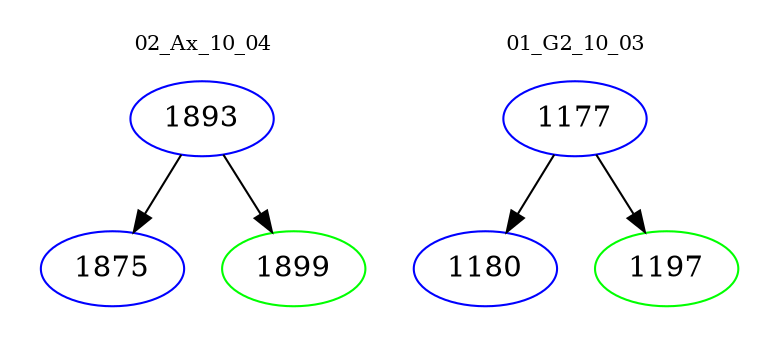 digraph{
subgraph cluster_0 {
color = white
label = "02_Ax_10_04";
fontsize=10;
T0_1893 [label="1893", color="blue"]
T0_1893 -> T0_1875 [color="black"]
T0_1875 [label="1875", color="blue"]
T0_1893 -> T0_1899 [color="black"]
T0_1899 [label="1899", color="green"]
}
subgraph cluster_1 {
color = white
label = "01_G2_10_03";
fontsize=10;
T1_1177 [label="1177", color="blue"]
T1_1177 -> T1_1180 [color="black"]
T1_1180 [label="1180", color="blue"]
T1_1177 -> T1_1197 [color="black"]
T1_1197 [label="1197", color="green"]
}
}

